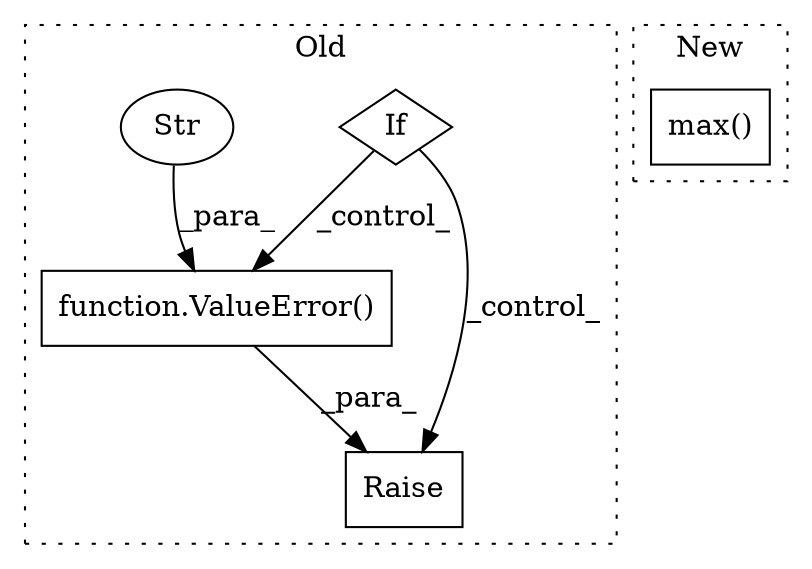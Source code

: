 digraph G {
subgraph cluster0 {
1 [label="function.ValueError()" a="75" s="4239,4263" l="11,1" shape="box"];
3 [label="Raise" a="91" s="4233" l="6" shape="box"];
4 [label="If" a="96" s="3903" l="3" shape="diamond"];
5 [label="Str" a="66" s="4250" l="13" shape="ellipse"];
label = "Old";
style="dotted";
}
subgraph cluster1 {
2 [label="max()" a="75" s="4426" l="14" shape="box"];
label = "New";
style="dotted";
}
1 -> 3 [label="_para_"];
4 -> 1 [label="_control_"];
4 -> 3 [label="_control_"];
5 -> 1 [label="_para_"];
}